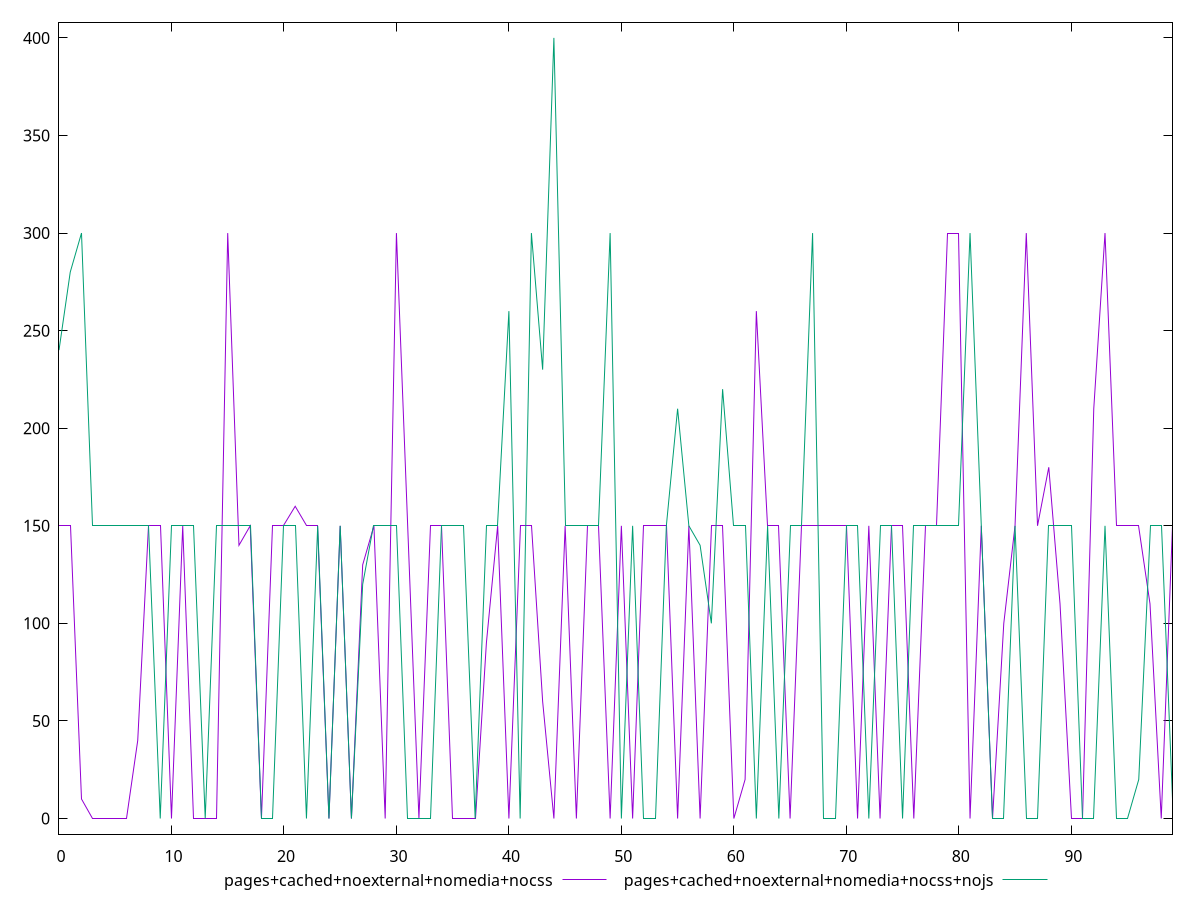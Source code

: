 reset

$pagesCachedNoexternalNomediaNocss <<EOF
0 150
1 150
2 10
3 0
4 0
5 0
6 0
7 40
8 150
9 150
10 0
11 150
12 0
13 0
14 0
15 300
16 140
17 150
18 0
19 150
20 150
21 160
22 150
23 150
24 0
25 150
26 0
27 130
28 150
29 0
30 300
31 150
32 0
33 150
34 150
35 0
36 0
37 0
38 90
39 150
40 0
41 150
42 150
43 60
44 0
45 150
46 0
47 150
48 150
49 0
50 150
51 0
52 150
53 150
54 150
55 0
56 150
57 0
58 150
59 150
60 0
61 20
62 260
63 150
64 150
65 0
66 150
67 150
68 150
69 150
70 150
71 0
72 150
73 0
74 150
75 150
76 0
77 150
78 150
79 300
80 300
81 0
82 150
83 0
84 100
85 150
86 300
87 150
88 180
89 110
90 0
91 0
92 210
93 300
94 150
95 150
96 150
97 110
98 0
99 150
EOF

$pagesCachedNoexternalNomediaNocssNojs <<EOF
0 240
1 280
2 300
3 150
4 150
5 150
6 150
7 150
8 150
9 0
10 150
11 150
12 150
13 0
14 150
15 150
16 150
17 150
18 0
19 0
20 150
21 150
22 0
23 150
24 0
25 150
26 0
27 120
28 150
29 150
30 150
31 0
32 0
33 0
34 150
35 150
36 150
37 0
38 150
39 150
40 260
41 0
42 300
43 230
44 400
45 150
46 150
47 150
48 150
49 300
50 0
51 150
52 0
53 0
54 150
55 210
56 150
57 140
58 100
59 220
60 150
61 150
62 0
63 150
64 0
65 150
66 150
67 300
68 0
69 0
70 150
71 150
72 0
73 150
74 150
75 0
76 150
77 150
78 150
79 150
80 150
81 300
82 150
83 0
84 0
85 150
86 0
87 0
88 150
89 150
90 150
91 0
92 0
93 150
94 0
95 0
96 20
97 150
98 150
99 10
EOF

set key outside below
set xrange [0:99]
set yrange [-8:408]
set trange [-8:408]
set terminal svg size 640, 520 enhanced background rgb 'white'
set output "reprap/uses-optimized-images/comparison/line/4_vs_5.svg"

plot $pagesCachedNoexternalNomediaNocss title "pages+cached+noexternal+nomedia+nocss" with line, \
     $pagesCachedNoexternalNomediaNocssNojs title "pages+cached+noexternal+nomedia+nocss+nojs" with line

reset

